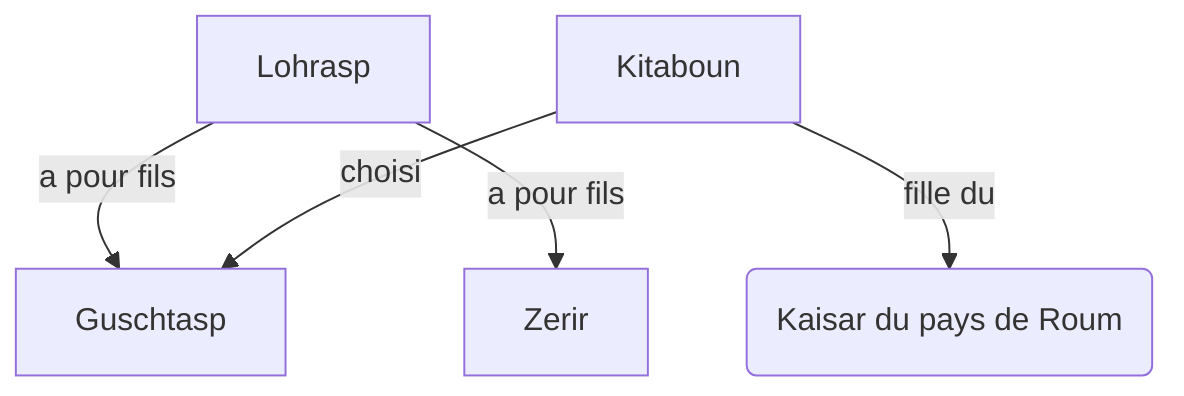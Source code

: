 graph TD
Lohrasp --a pour fils--> Guschtasp
Lohrasp --a pour fils--> Zerir
Kitaboun --choisi--> Guschtasp
Kitaboun --fille du--> K(Kaisar du pays de Roum)